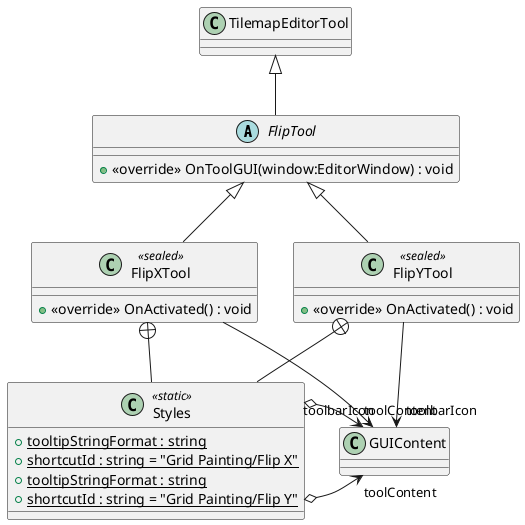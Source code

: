 @startuml
abstract class FlipTool {
    + <<override>> OnToolGUI(window:EditorWindow) : void
}
class FlipXTool <<sealed>> {
    + <<override>> OnActivated() : void
}
class FlipYTool <<sealed>> {
    + <<override>> OnActivated() : void
}
class Styles <<static>> {
    + {static} tooltipStringFormat : string
    + {static} shortcutId : string = "Grid Painting/Flip X"
}
class Styles <<static>> {
    + {static} tooltipStringFormat : string
    + {static} shortcutId : string = "Grid Painting/Flip Y"
}
TilemapEditorTool <|-- FlipTool
FlipTool <|-- FlipXTool
FlipXTool --> "toolbarIcon" GUIContent
FlipTool <|-- FlipYTool
FlipYTool --> "toolbarIcon" GUIContent
FlipXTool +-- Styles
Styles o-> "toolContent" GUIContent
FlipYTool +-- Styles
Styles o-> "toolContent" GUIContent
@enduml
